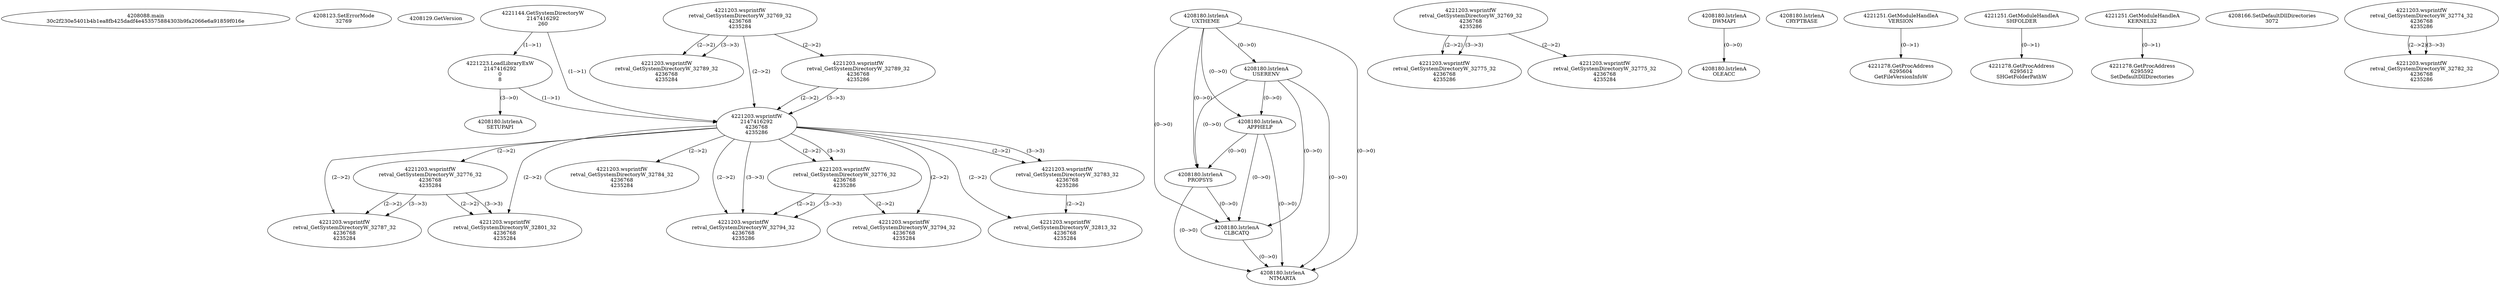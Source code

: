 // Global SCDG with merge call
digraph {
	0 [label="4208088.main
30c2f230e5401b4b1ea8fb425dadf4e453575884303b9fa2066e6a91859f016e"]
	1 [label="4208123.SetErrorMode
32769"]
	2 [label="4208129.GetVersion
"]
	3 [label="4221144.GetSystemDirectoryW
2147416292
260"]
	4 [label="4221203.wsprintfW
retval_GetSystemDirectoryW_32769_32
4236768
4235284"]
	5 [label="4221223.LoadLibraryExW
2147416292
0
8"]
	3 -> 5 [label="(1-->1)"]
	6 [label="4208180.lstrlenA
UXTHEME"]
	7 [label="4221203.wsprintfW
retval_GetSystemDirectoryW_32789_32
4236768
4235286"]
	4 -> 7 [label="(2-->2)"]
	8 [label="4208180.lstrlenA
USERENV"]
	6 -> 8 [label="(0-->0)"]
	9 [label="4221203.wsprintfW
2147416292
4236768
4235286"]
	3 -> 9 [label="(1-->1)"]
	5 -> 9 [label="(1-->1)"]
	4 -> 9 [label="(2-->2)"]
	7 -> 9 [label="(2-->2)"]
	7 -> 9 [label="(3-->3)"]
	10 [label="4221203.wsprintfW
retval_GetSystemDirectoryW_32769_32
4236768
4235286"]
	11 [label="4221203.wsprintfW
retval_GetSystemDirectoryW_32775_32
4236768
4235286"]
	10 -> 11 [label="(2-->2)"]
	10 -> 11 [label="(3-->3)"]
	12 [label="4208180.lstrlenA
SETUPAPI"]
	5 -> 12 [label="(3-->0)"]
	13 [label="4208180.lstrlenA
APPHELP"]
	6 -> 13 [label="(0-->0)"]
	8 -> 13 [label="(0-->0)"]
	14 [label="4208180.lstrlenA
PROPSYS"]
	6 -> 14 [label="(0-->0)"]
	8 -> 14 [label="(0-->0)"]
	13 -> 14 [label="(0-->0)"]
	15 [label="4208180.lstrlenA
DWMAPI"]
	16 [label="4208180.lstrlenA
CRYPTBASE"]
	17 [label="4208180.lstrlenA
OLEACC"]
	15 -> 17 [label="(0-->0)"]
	18 [label="4208180.lstrlenA
CLBCATQ"]
	6 -> 18 [label="(0-->0)"]
	8 -> 18 [label="(0-->0)"]
	13 -> 18 [label="(0-->0)"]
	14 -> 18 [label="(0-->0)"]
	19 [label="4208180.lstrlenA
NTMARTA"]
	6 -> 19 [label="(0-->0)"]
	8 -> 19 [label="(0-->0)"]
	13 -> 19 [label="(0-->0)"]
	14 -> 19 [label="(0-->0)"]
	18 -> 19 [label="(0-->0)"]
	20 [label="4221251.GetModuleHandleA
VERSION"]
	21 [label="4221278.GetProcAddress
6295604
GetFileVersionInfoW"]
	20 -> 21 [label="(0-->1)"]
	22 [label="4221251.GetModuleHandleA
SHFOLDER"]
	23 [label="4221203.wsprintfW
retval_GetSystemDirectoryW_32776_32
4236768
4235284"]
	9 -> 23 [label="(2-->2)"]
	24 [label="4221203.wsprintfW
retval_GetSystemDirectoryW_32787_32
4236768
4235284"]
	9 -> 24 [label="(2-->2)"]
	23 -> 24 [label="(2-->2)"]
	23 -> 24 [label="(3-->3)"]
	25 [label="4221203.wsprintfW
retval_GetSystemDirectoryW_32784_32
4236768
4235284"]
	9 -> 25 [label="(2-->2)"]
	26 [label="4221203.wsprintfW
retval_GetSystemDirectoryW_32775_32
4236768
4235284"]
	10 -> 26 [label="(2-->2)"]
	27 [label="4221278.GetProcAddress
6295612
SHGetFolderPathW"]
	22 -> 27 [label="(0-->1)"]
	28 [label="4221203.wsprintfW
retval_GetSystemDirectoryW_32776_32
4236768
4235286"]
	9 -> 28 [label="(2-->2)"]
	9 -> 28 [label="(3-->3)"]
	29 [label="4221203.wsprintfW
retval_GetSystemDirectoryW_32794_32
4236768
4235286"]
	9 -> 29 [label="(2-->2)"]
	28 -> 29 [label="(2-->2)"]
	9 -> 29 [label="(3-->3)"]
	28 -> 29 [label="(3-->3)"]
	30 [label="4221251.GetModuleHandleA
KERNEL32"]
	31 [label="4221278.GetProcAddress
6295592
SetDefaultDllDirectories"]
	30 -> 31 [label="(0-->1)"]
	32 [label="4208166.SetDefaultDllDirectories
3072"]
	33 [label="4221203.wsprintfW
retval_GetSystemDirectoryW_32774_32
4236768
4235286"]
	34 [label="4221203.wsprintfW
retval_GetSystemDirectoryW_32782_32
4236768
4235286"]
	33 -> 34 [label="(2-->2)"]
	33 -> 34 [label="(3-->3)"]
	35 [label="4221203.wsprintfW
retval_GetSystemDirectoryW_32801_32
4236768
4235284"]
	9 -> 35 [label="(2-->2)"]
	23 -> 35 [label="(2-->2)"]
	23 -> 35 [label="(3-->3)"]
	36 [label="4221203.wsprintfW
retval_GetSystemDirectoryW_32794_32
4236768
4235284"]
	9 -> 36 [label="(2-->2)"]
	28 -> 36 [label="(2-->2)"]
	37 [label="4221203.wsprintfW
retval_GetSystemDirectoryW_32789_32
4236768
4235284"]
	4 -> 37 [label="(2-->2)"]
	4 -> 37 [label="(3-->3)"]
	38 [label="4221203.wsprintfW
retval_GetSystemDirectoryW_32783_32
4236768
4235286"]
	9 -> 38 [label="(2-->2)"]
	9 -> 38 [label="(3-->3)"]
	39 [label="4221203.wsprintfW
retval_GetSystemDirectoryW_32813_32
4236768
4235284"]
	9 -> 39 [label="(2-->2)"]
	38 -> 39 [label="(2-->2)"]
}
